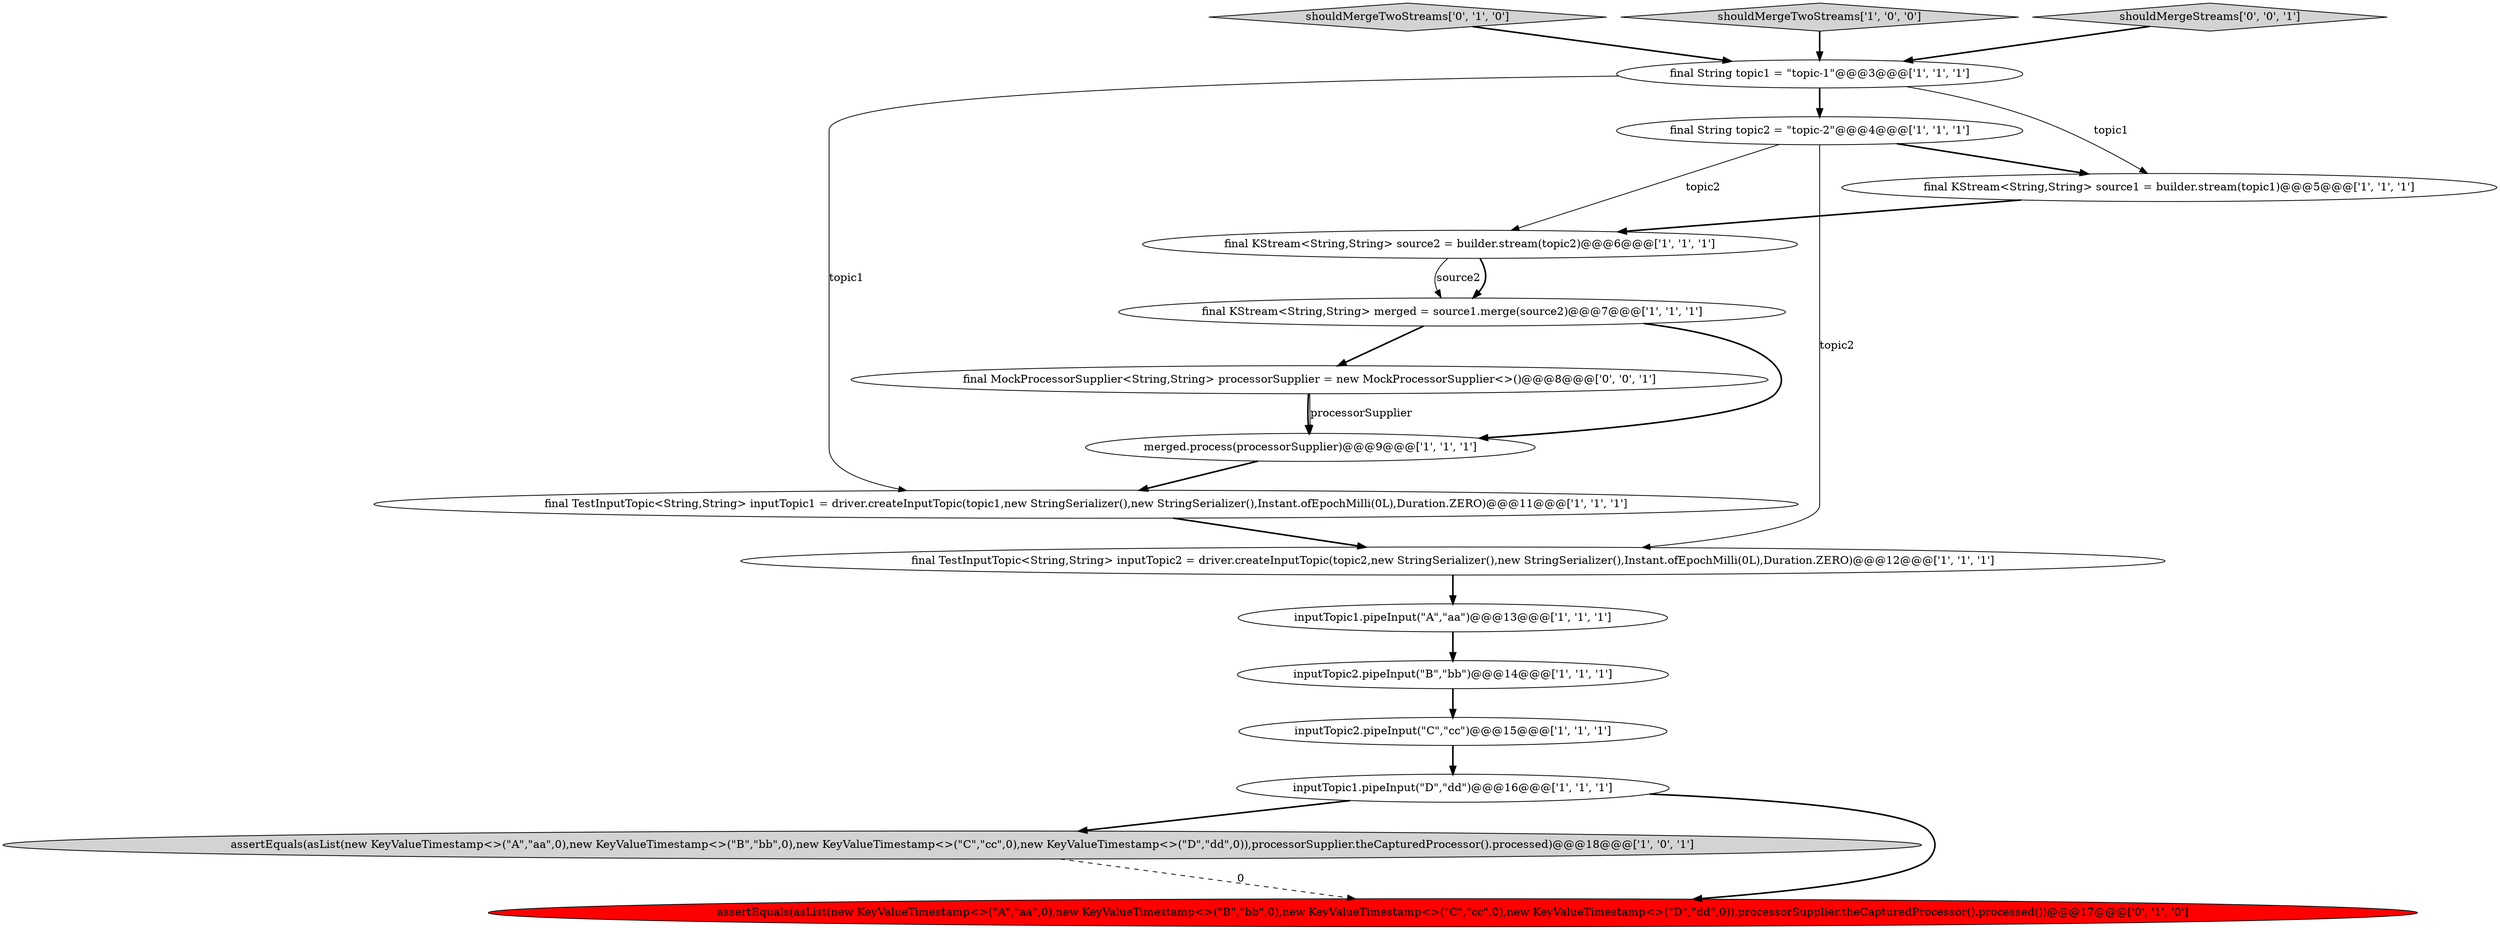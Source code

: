 digraph {
5 [style = filled, label = "assertEquals(asList(new KeyValueTimestamp<>(\"A\",\"aa\",0),new KeyValueTimestamp<>(\"B\",\"bb\",0),new KeyValueTimestamp<>(\"C\",\"cc\",0),new KeyValueTimestamp<>(\"D\",\"dd\",0)),processorSupplier.theCapturedProcessor().processed)@@@18@@@['1', '0', '1']", fillcolor = lightgray, shape = ellipse image = "AAA0AAABBB1BBB"];
14 [style = filled, label = "shouldMergeTwoStreams['0', '1', '0']", fillcolor = lightgray, shape = diamond image = "AAA0AAABBB2BBB"];
1 [style = filled, label = "inputTopic1.pipeInput(\"A\",\"aa\")@@@13@@@['1', '1', '1']", fillcolor = white, shape = ellipse image = "AAA0AAABBB1BBB"];
12 [style = filled, label = "final TestInputTopic<String,String> inputTopic1 = driver.createInputTopic(topic1,new StringSerializer(),new StringSerializer(),Instant.ofEpochMilli(0L),Duration.ZERO)@@@11@@@['1', '1', '1']", fillcolor = white, shape = ellipse image = "AAA0AAABBB1BBB"];
0 [style = filled, label = "merged.process(processorSupplier)@@@9@@@['1', '1', '1']", fillcolor = white, shape = ellipse image = "AAA0AAABBB1BBB"];
3 [style = filled, label = "final KStream<String,String> merged = source1.merge(source2)@@@7@@@['1', '1', '1']", fillcolor = white, shape = ellipse image = "AAA0AAABBB1BBB"];
7 [style = filled, label = "final String topic2 = \"topic-2\"@@@4@@@['1', '1', '1']", fillcolor = white, shape = ellipse image = "AAA0AAABBB1BBB"];
10 [style = filled, label = "final TestInputTopic<String,String> inputTopic2 = driver.createInputTopic(topic2,new StringSerializer(),new StringSerializer(),Instant.ofEpochMilli(0L),Duration.ZERO)@@@12@@@['1', '1', '1']", fillcolor = white, shape = ellipse image = "AAA0AAABBB1BBB"];
8 [style = filled, label = "final String topic1 = \"topic-1\"@@@3@@@['1', '1', '1']", fillcolor = white, shape = ellipse image = "AAA0AAABBB1BBB"];
2 [style = filled, label = "shouldMergeTwoStreams['1', '0', '0']", fillcolor = lightgray, shape = diamond image = "AAA0AAABBB1BBB"];
6 [style = filled, label = "inputTopic1.pipeInput(\"D\",\"dd\")@@@16@@@['1', '1', '1']", fillcolor = white, shape = ellipse image = "AAA0AAABBB1BBB"];
11 [style = filled, label = "final KStream<String,String> source1 = builder.stream(topic1)@@@5@@@['1', '1', '1']", fillcolor = white, shape = ellipse image = "AAA0AAABBB1BBB"];
17 [style = filled, label = "final MockProcessorSupplier<String,String> processorSupplier = new MockProcessorSupplier<>()@@@8@@@['0', '0', '1']", fillcolor = white, shape = ellipse image = "AAA0AAABBB3BBB"];
4 [style = filled, label = "inputTopic2.pipeInput(\"C\",\"cc\")@@@15@@@['1', '1', '1']", fillcolor = white, shape = ellipse image = "AAA0AAABBB1BBB"];
16 [style = filled, label = "shouldMergeStreams['0', '0', '1']", fillcolor = lightgray, shape = diamond image = "AAA0AAABBB3BBB"];
9 [style = filled, label = "final KStream<String,String> source2 = builder.stream(topic2)@@@6@@@['1', '1', '1']", fillcolor = white, shape = ellipse image = "AAA0AAABBB1BBB"];
13 [style = filled, label = "inputTopic2.pipeInput(\"B\",\"bb\")@@@14@@@['1', '1', '1']", fillcolor = white, shape = ellipse image = "AAA0AAABBB1BBB"];
15 [style = filled, label = "assertEquals(asList(new KeyValueTimestamp<>(\"A\",\"aa\",0),new KeyValueTimestamp<>(\"B\",\"bb\",0),new KeyValueTimestamp<>(\"C\",\"cc\",0),new KeyValueTimestamp<>(\"D\",\"dd\",0)),processorSupplier.theCapturedProcessor().processed())@@@17@@@['0', '1', '0']", fillcolor = red, shape = ellipse image = "AAA1AAABBB2BBB"];
7->10 [style = solid, label="topic2"];
17->0 [style = solid, label="processorSupplier"];
7->11 [style = bold, label=""];
8->11 [style = solid, label="topic1"];
16->8 [style = bold, label=""];
4->6 [style = bold, label=""];
0->12 [style = bold, label=""];
11->9 [style = bold, label=""];
1->13 [style = bold, label=""];
6->15 [style = bold, label=""];
3->0 [style = bold, label=""];
8->7 [style = bold, label=""];
6->5 [style = bold, label=""];
12->10 [style = bold, label=""];
17->0 [style = bold, label=""];
7->9 [style = solid, label="topic2"];
9->3 [style = bold, label=""];
3->17 [style = bold, label=""];
14->8 [style = bold, label=""];
10->1 [style = bold, label=""];
8->12 [style = solid, label="topic1"];
9->3 [style = solid, label="source2"];
5->15 [style = dashed, label="0"];
2->8 [style = bold, label=""];
13->4 [style = bold, label=""];
}
